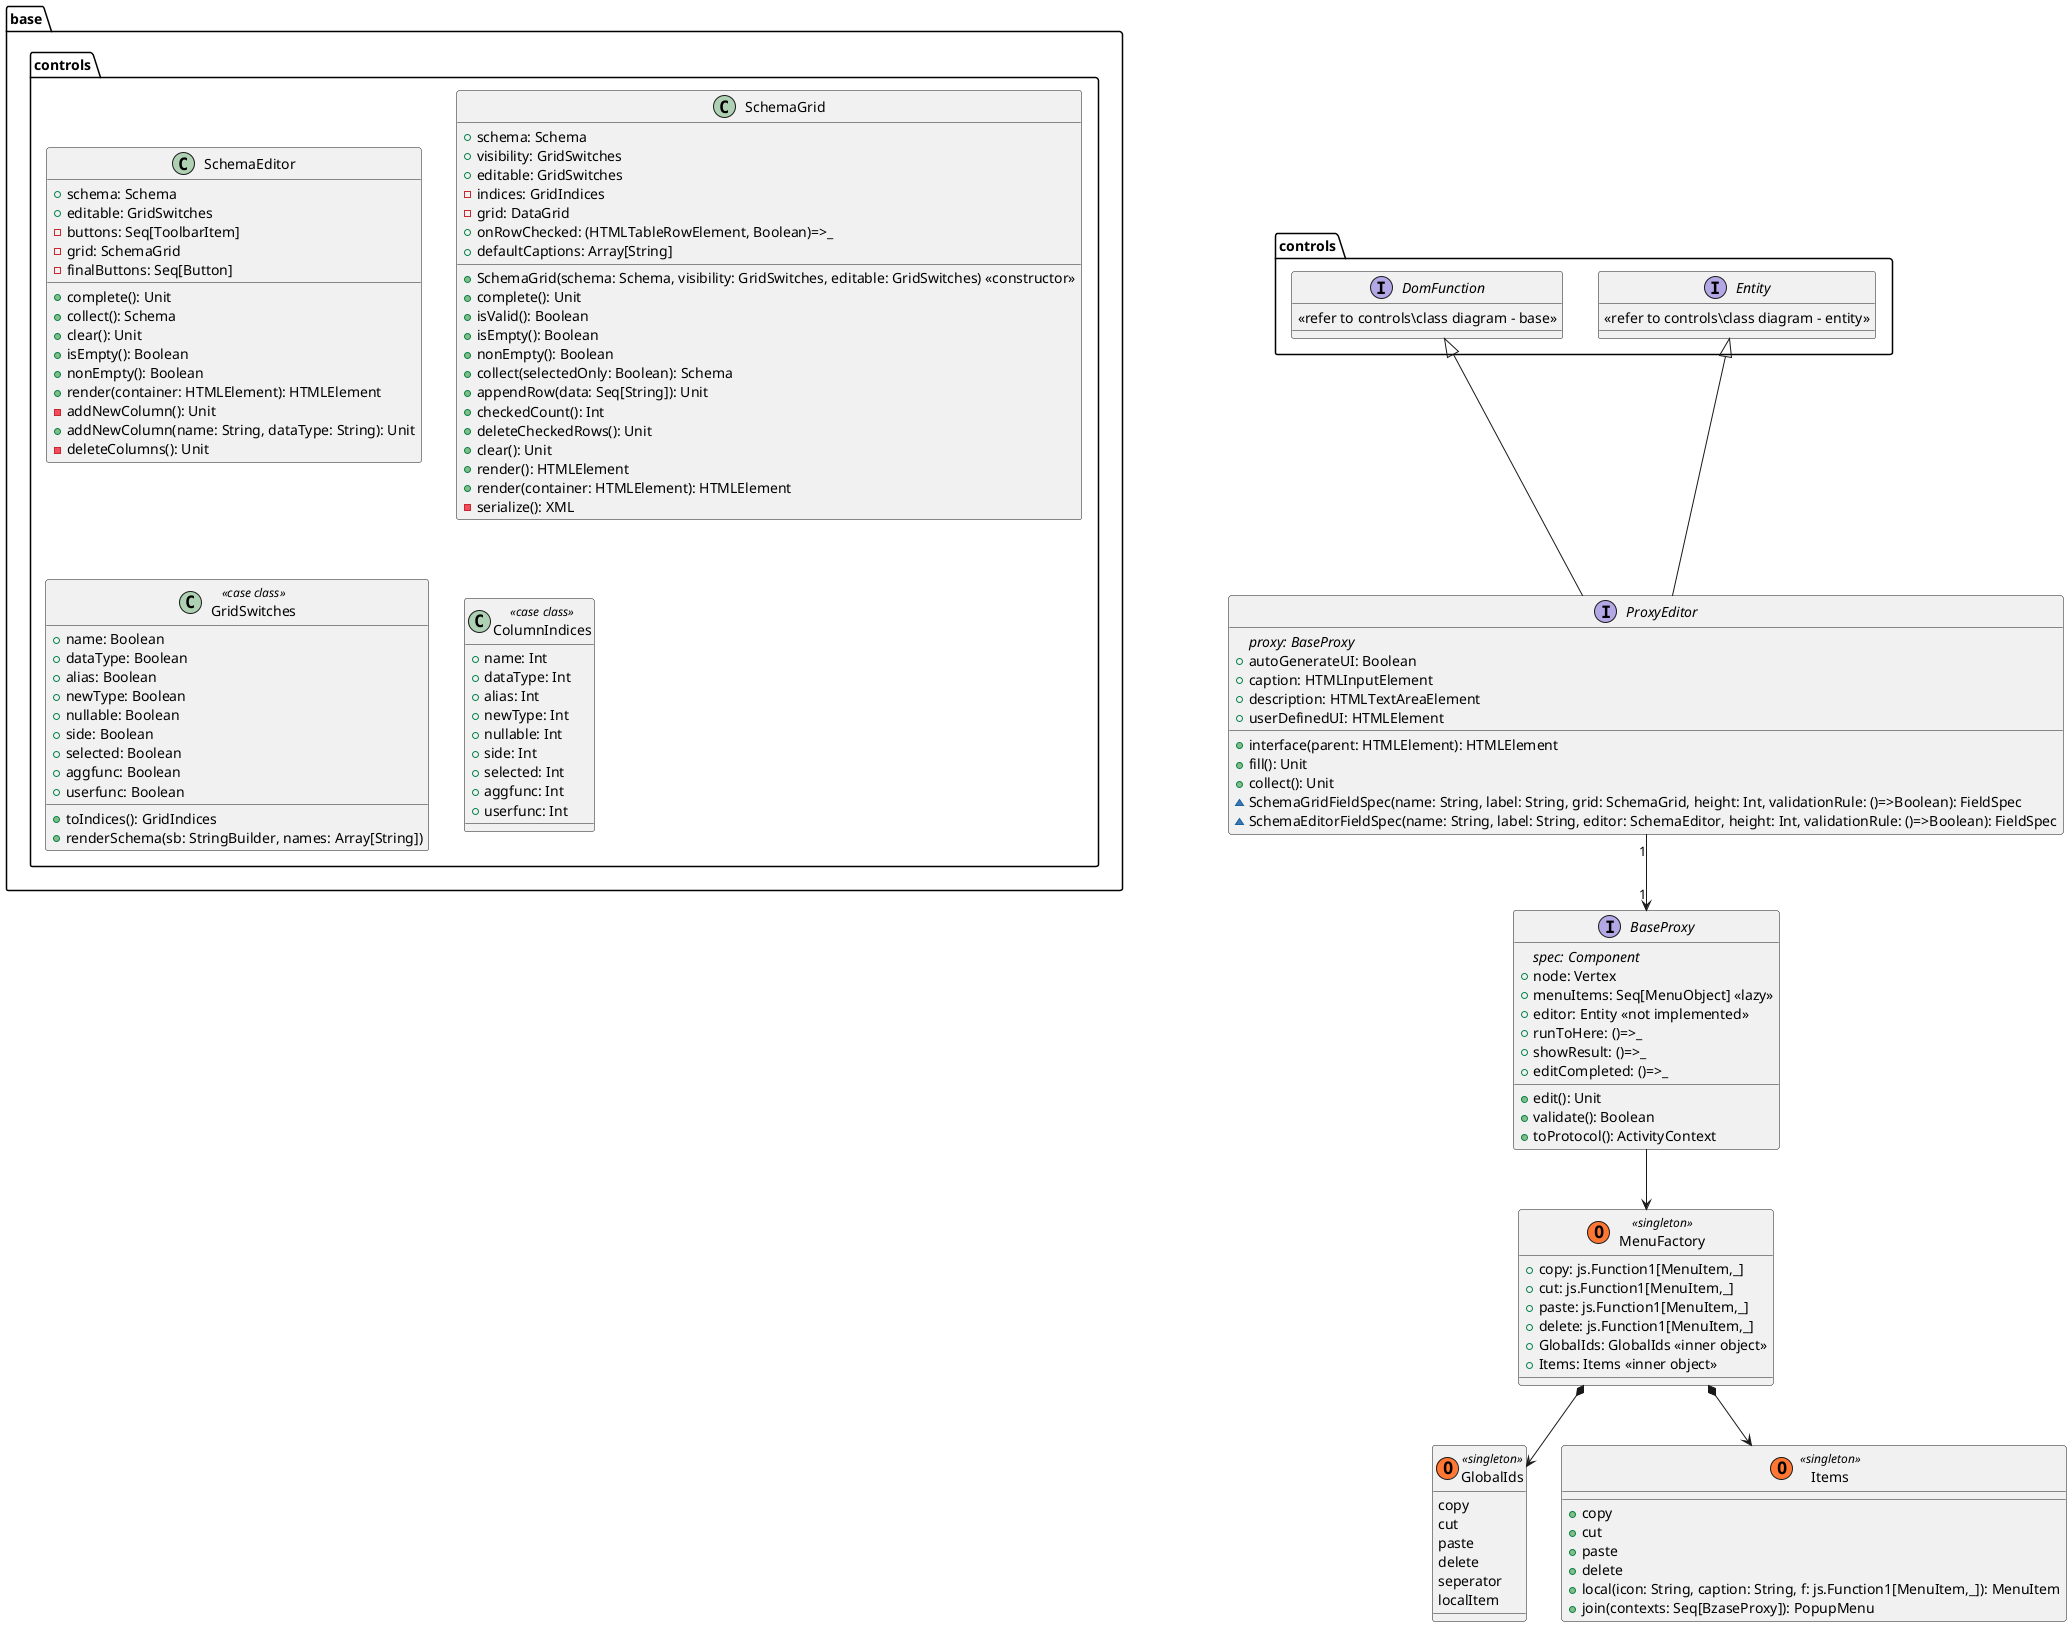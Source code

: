 @startuml

interface BaseProxy {

    {abstract} spec: Component
    +node: Vertex
    +menuItems: Seq[MenuObject] <<lazy>>
    +editor: Entity <<not implemented>>
    {field} +runToHere: ()=>_
    {field} +showResult: ()=>_
    {field} +editCompleted: ()=>_
    +edit(): Unit
    +validate(): Boolean
    +toProtocol(): ActivityContext
}

BaseProxy --> MenuFactory

interface ProxyEditor {
    {abstract} proxy: BaseProxy
    +autoGenerateUI: Boolean
    +caption: HTMLInputElement
    +description: HTMLTextAreaElement
    +userDefinedUI: HTMLElement
    +interface(parent: HTMLElement): HTMLElement
    +fill(): Unit
    +collect(): Unit
    ~SchemaGridFieldSpec(name: String, label: String, grid: SchemaGrid, height: Int, validationRule: ()=>Boolean): FieldSpec
    ~SchemaEditorFieldSpec(name: String, label: String, editor: SchemaEditor, height: Int, validationRule: ()=>Boolean): FieldSpec
}

ProxyEditor "1"-->"1" BaseProxy
controls.Entity <|-- ProxyEditor
controls.DomFunction <|-- ProxyEditor

package controls {
    interface Entity {
        <<refer to controls\class diagram - entity>>
    }
    interface DomFunction{
        <<refer to controls\class diagram - base>>
    }
}

class MenuFactory <<(O,#ff7733) singleton>> {
    +copy: js.Function1[MenuItem,_]
    +cut: js.Function1[MenuItem,_]
    +paste: js.Function1[MenuItem,_]
    +delete: js.Function1[MenuItem,_]
    +GlobalIds: GlobalIds <<inner object>>
    +Items: Items <<inner object>>
}

MenuFactory *--> GlobalIds
MenuFactory *--> Items

class GlobalIds <<(O,#ff7733) singleton>> {
    copy
    cut
    paste
    delete
    seperator
    localItem
}

class Items <<(O,#ff7733) singleton>> {
    {method}+copy
    {method}+cut
    {method}+paste
    {method}+delete
    +local(icon: String, caption: String, f: js.Function1[MenuItem,_]): MenuItem
    +join(contexts: Seq[BzaseProxy]): PopupMenu
}

package base.controls {

    class SchemaEditor {
        +schema: Schema
        +editable: GridSwitches
        -buttons: Seq[ToolbarItem]
        -grid: SchemaGrid
        -finalButtons: Seq[Button]
        +complete(): Unit
        +collect(): Schema
        +clear(): Unit
        +isEmpty(): Boolean
        +nonEmpty(): Boolean
        +render(container: HTMLElement): HTMLElement
        -addNewColumn(): Unit
        +addNewColumn(name: String, dataType: String): Unit
        -deleteColumns(): Unit
    }

    class SchemaGrid {
        +schema: Schema
        +visibility: GridSwitches
        +editable: GridSwitches
        -indices: GridIndices
        -grid: DataGrid
        {field} +onRowChecked: (HTMLTableRowElement, Boolean)=>_
        +defaultCaptions: Array[String]
        +SchemaGrid(schema: Schema, visibility: GridSwitches, editable: GridSwitches) <<constructor>>
        +complete(): Unit
        +isValid(): Boolean
        +isEmpty(): Boolean
        +nonEmpty(): Boolean
        +collect(selectedOnly: Boolean): Schema
        +appendRow(data: Seq[String]): Unit
        +checkedCount(): Int
        +deleteCheckedRows(): Unit
        +clear(): Unit
        +render(): HTMLElement
        +render(container: HTMLElement): HTMLElement
        -serialize(): XML
    }
    
    class GridSwitches <<case class>> {
        +name: Boolean
        +dataType: Boolean
        +alias: Boolean
        +newType: Boolean
        +nullable: Boolean
        +side: Boolean
        +selected: Boolean
        +aggfunc: Boolean
        +userfunc: Boolean
        +toIndices(): GridIndices
        +renderSchema(sb: StringBuilder, names: Array[String])
    }
    
    class ColumnIndices <<case class>> {
        +name: Int
        +dataType: Int
        +alias: Int
        +newType: Int
        +nullable: Int
        +side: Int
        +selected: Int
        +aggfunc: Int
        +userfunc: Int
    }

}

@enduml
